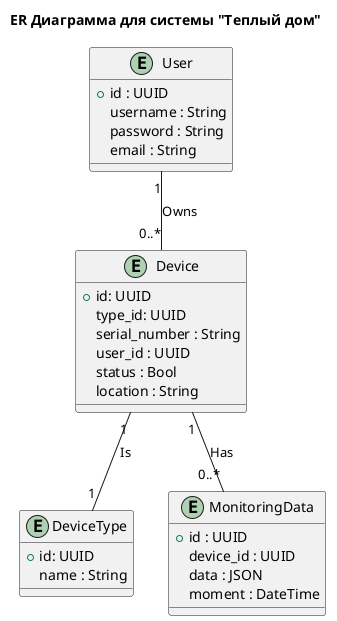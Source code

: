 @startuml

title ER Диаграмма для системы "Теплый дом"

entity "User" {
  +id : UUID
  username : String
  password : String
  email : String
}

entity "Device" {
  +id: UUID
  type_id: UUID
  serial_number : String
  user_id : UUID
  status : Bool
  location : String
}

entity "DeviceType" {
  +id: UUID
  name : String
}

entity "MonitoringData" {
  +id : UUID
  device_id : UUID
  data : JSON
  moment : DateTime
}

User "1" -- "0..*" Device : "Owns"
Device "1" -- "1" DeviceType : "Is"
Device "1" -- "0..*" MonitoringData : "Has"
@enduml
